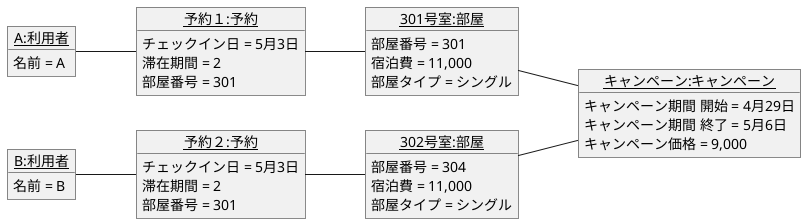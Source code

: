 @startuml ホテル宿泊予約
    left to right direction
    object "<u>A:利用者</u>" as O1 {
        名前 = A
    } 
    object "<u>B:利用者</u>" as O2 {
        名前 = B
    }
    object "<u>301号室:部屋</u>" as O3 {
        部屋番号 = 301
        宿泊費 = 11,000
        部屋タイプ = シングル
    }
    object "<u>302号室:部屋</u>" as O4 {
        部屋番号 = 304
        宿泊費 = 11,000
        部屋タイプ = シングル
    }
    object "<u>キャンペーン:キャンペーン</u>" as O5 {
        キャンペーン期間 開始 = 4月29日
        キャンペーン期間 終了 = 5月6日
        キャンペーン価格 = 9,000
    }

    object "<u>予約１:予約</u>" as O6 {
        チェックイン日 = 5月3日
        滞在期間 = 2
        部屋番号 = 301
    }
    object "<u>予約２:予約</u>" as O7 {
        チェックイン日 = 5月3日
        滞在期間 = 2
        部屋番号 = 301
    }

    O1 -- O6
    O2 -- O7
    O3 -- O5
    O4 -- O5
    O6 -- O3
    O7 -- O4
@enduml